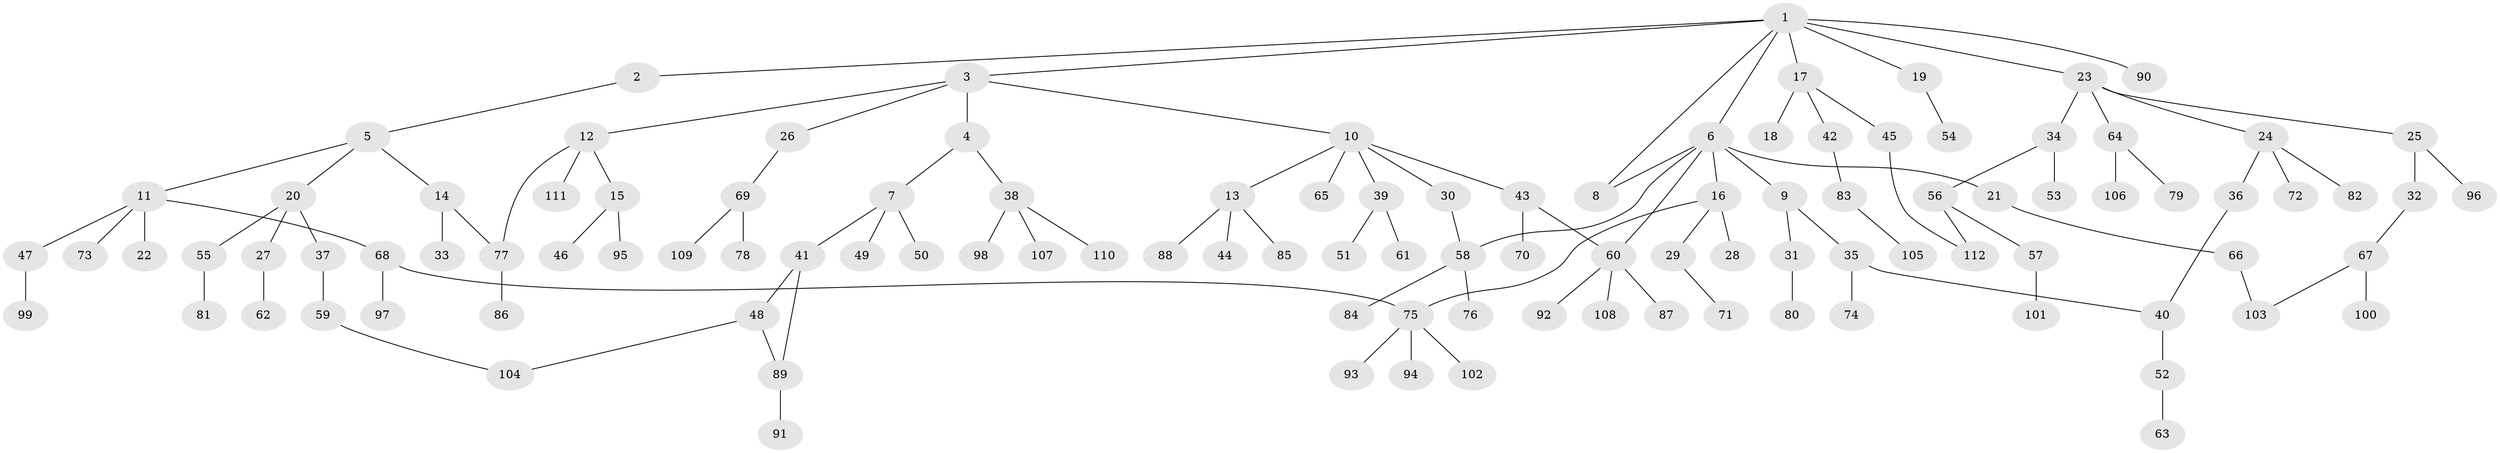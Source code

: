 // Generated by graph-tools (version 1.1) at 2025/13/03/09/25 04:13:28]
// undirected, 112 vertices, 121 edges
graph export_dot {
graph [start="1"]
  node [color=gray90,style=filled];
  1;
  2;
  3;
  4;
  5;
  6;
  7;
  8;
  9;
  10;
  11;
  12;
  13;
  14;
  15;
  16;
  17;
  18;
  19;
  20;
  21;
  22;
  23;
  24;
  25;
  26;
  27;
  28;
  29;
  30;
  31;
  32;
  33;
  34;
  35;
  36;
  37;
  38;
  39;
  40;
  41;
  42;
  43;
  44;
  45;
  46;
  47;
  48;
  49;
  50;
  51;
  52;
  53;
  54;
  55;
  56;
  57;
  58;
  59;
  60;
  61;
  62;
  63;
  64;
  65;
  66;
  67;
  68;
  69;
  70;
  71;
  72;
  73;
  74;
  75;
  76;
  77;
  78;
  79;
  80;
  81;
  82;
  83;
  84;
  85;
  86;
  87;
  88;
  89;
  90;
  91;
  92;
  93;
  94;
  95;
  96;
  97;
  98;
  99;
  100;
  101;
  102;
  103;
  104;
  105;
  106;
  107;
  108;
  109;
  110;
  111;
  112;
  1 -- 2;
  1 -- 3;
  1 -- 6;
  1 -- 17;
  1 -- 19;
  1 -- 23;
  1 -- 90;
  1 -- 8;
  2 -- 5;
  3 -- 4;
  3 -- 10;
  3 -- 12;
  3 -- 26;
  4 -- 7;
  4 -- 38;
  5 -- 11;
  5 -- 14;
  5 -- 20;
  6 -- 8;
  6 -- 9;
  6 -- 16;
  6 -- 21;
  6 -- 58;
  6 -- 60;
  7 -- 41;
  7 -- 49;
  7 -- 50;
  9 -- 31;
  9 -- 35;
  10 -- 13;
  10 -- 30;
  10 -- 39;
  10 -- 43;
  10 -- 65;
  11 -- 22;
  11 -- 47;
  11 -- 68;
  11 -- 73;
  12 -- 15;
  12 -- 111;
  12 -- 77;
  13 -- 44;
  13 -- 85;
  13 -- 88;
  14 -- 33;
  14 -- 77;
  15 -- 46;
  15 -- 95;
  16 -- 28;
  16 -- 29;
  16 -- 75;
  17 -- 18;
  17 -- 42;
  17 -- 45;
  19 -- 54;
  20 -- 27;
  20 -- 37;
  20 -- 55;
  21 -- 66;
  23 -- 24;
  23 -- 25;
  23 -- 34;
  23 -- 64;
  24 -- 36;
  24 -- 72;
  24 -- 82;
  25 -- 32;
  25 -- 96;
  26 -- 69;
  27 -- 62;
  29 -- 71;
  30 -- 58;
  31 -- 80;
  32 -- 67;
  34 -- 53;
  34 -- 56;
  35 -- 74;
  35 -- 40;
  36 -- 40;
  37 -- 59;
  38 -- 98;
  38 -- 107;
  38 -- 110;
  39 -- 51;
  39 -- 61;
  40 -- 52;
  41 -- 48;
  41 -- 89;
  42 -- 83;
  43 -- 70;
  43 -- 60;
  45 -- 112;
  47 -- 99;
  48 -- 89;
  48 -- 104;
  52 -- 63;
  55 -- 81;
  56 -- 57;
  56 -- 112;
  57 -- 101;
  58 -- 76;
  58 -- 84;
  59 -- 104;
  60 -- 87;
  60 -- 92;
  60 -- 108;
  64 -- 79;
  64 -- 106;
  66 -- 103;
  67 -- 100;
  67 -- 103;
  68 -- 75;
  68 -- 97;
  69 -- 78;
  69 -- 109;
  75 -- 93;
  75 -- 94;
  75 -- 102;
  77 -- 86;
  83 -- 105;
  89 -- 91;
}
